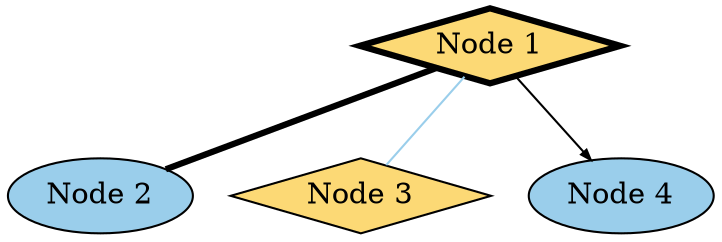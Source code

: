 /* edges with a weight example */
digraph {
    /* declare the node & style them */
    "Node 1" [shape=diamond, penwidth=3, style=filled, fillcolor="#FCD975"];
    "Node 2" [style=filled,fillcolor="#9ACEEB" ];
    "Node 3" [shape=diamond, style=filled, fillcolor="#FCD975" ];
    "Node 4" [style=filled, fillcolor="#9ACEEB" ]

    /* declare the edges & style them */
    "Node 1" -> "Node 2" [dir=none, weight=1, penwidth=3] ;
    "Node 1" -> "Node 3" [dir=none, color="#9ACEEB"] ;
    "Node 1" -> "Node 4" [arrowsize=.5, weight=2.]
}
